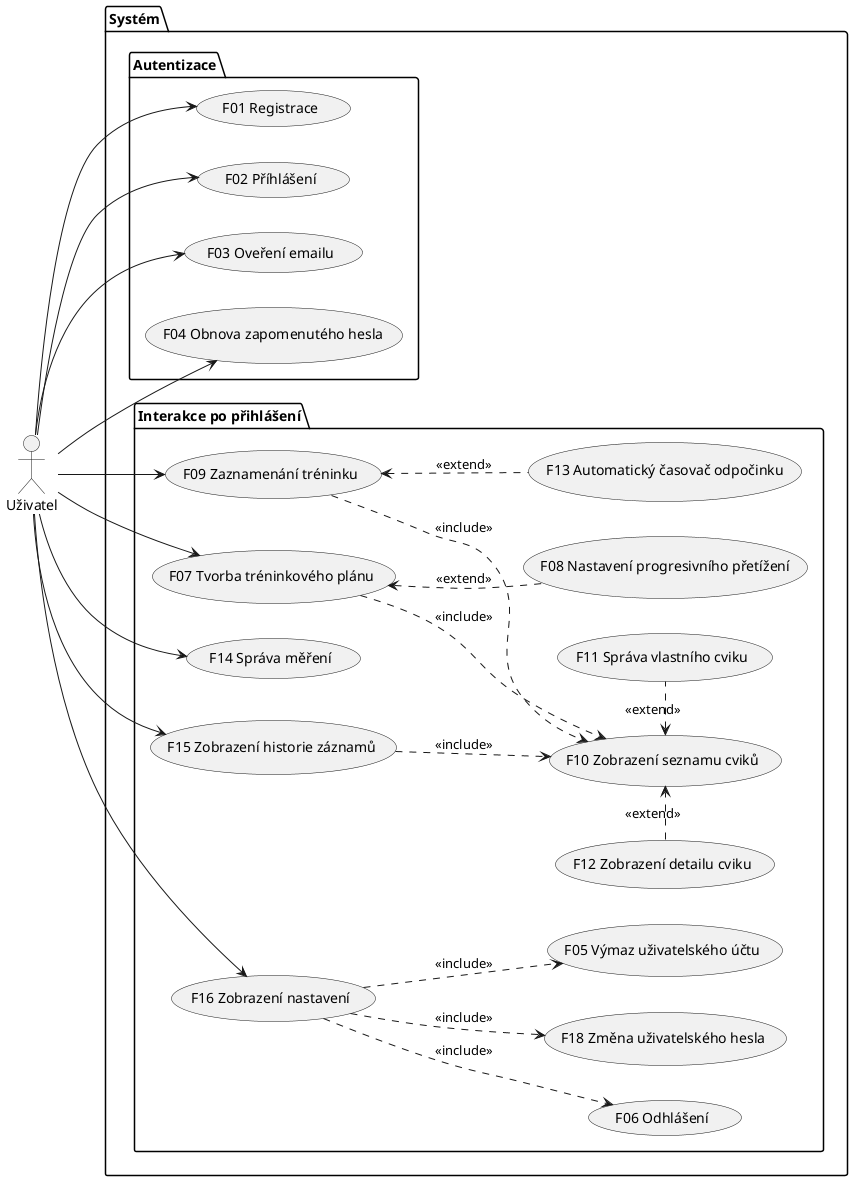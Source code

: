 @startuml
'https://plantuml.com/use-case-diagram
left to right direction

actor Uživatel as User

package Systém {
    package Autentizace {
        (F01 Registrace) as (Register)
        (F02 Příhlášení) as (Login)
        (F03 Oveření emailu) as (Verify)
        (F04 Obnova zapomenutého hesla) as (Reset)
    }

    package "Interakce po přihlášení" {
        (F09 Zaznamenání tréninku) as (Record)
        (F07 Tvorba tréninkového plánu) as (Plan)
        (F14 Správa měření) as (Measure)
        (F15 Zobrazení historie záznamů) as (ShowHistory)
        (F16 Zobrazení nastavení) as (Settings)

        (F05 Výmaz uživatelského účtu) as (Delete)

        (F10 Zobrazení seznamu cviků) as (ShowExercise)
        (F11 Správa vlastního cviku) as (CustomExercise)
        (F12 Zobrazení detailu cviku) as (ShowDetail)

        (F13 Automatický časovač odpočinku) as (Timer)

        (F08 Nastavení progresivního přetížení) as (Overload)
        (F06 Odhlášení) as (Logout)
        (F18 Změna uživatelského hesla) as (ChangePassword)
    }
}

User --> (Login)
User --> (Register)
User --> (Verify)
User --> (Reset)

User --> (Record)
User --> (Plan)
User --> (ShowHistory)
User --> (Measure)
User --> (Settings)

(Record) -.> (ShowExercise) : <<include>>
(Plan) -.> (ShowExercise) : <<include>>
(ShowHistory) .-> (ShowExercise) : <<include>>

(Record) <.- (Timer) : <<extend>>

(ShowExercise) <.left. (ShowDetail) : <<extend>>
(ShowExercise) <. (CustomExercise) : <<extend>>

(Plan) <-. (Overload) : <<extend>>

(Settings) -.> (Delete) : <<include>>
(Settings) -.> (Logout) : <<include>>
(Settings) -.> (ChangePassword) : <<include>>
@enduml